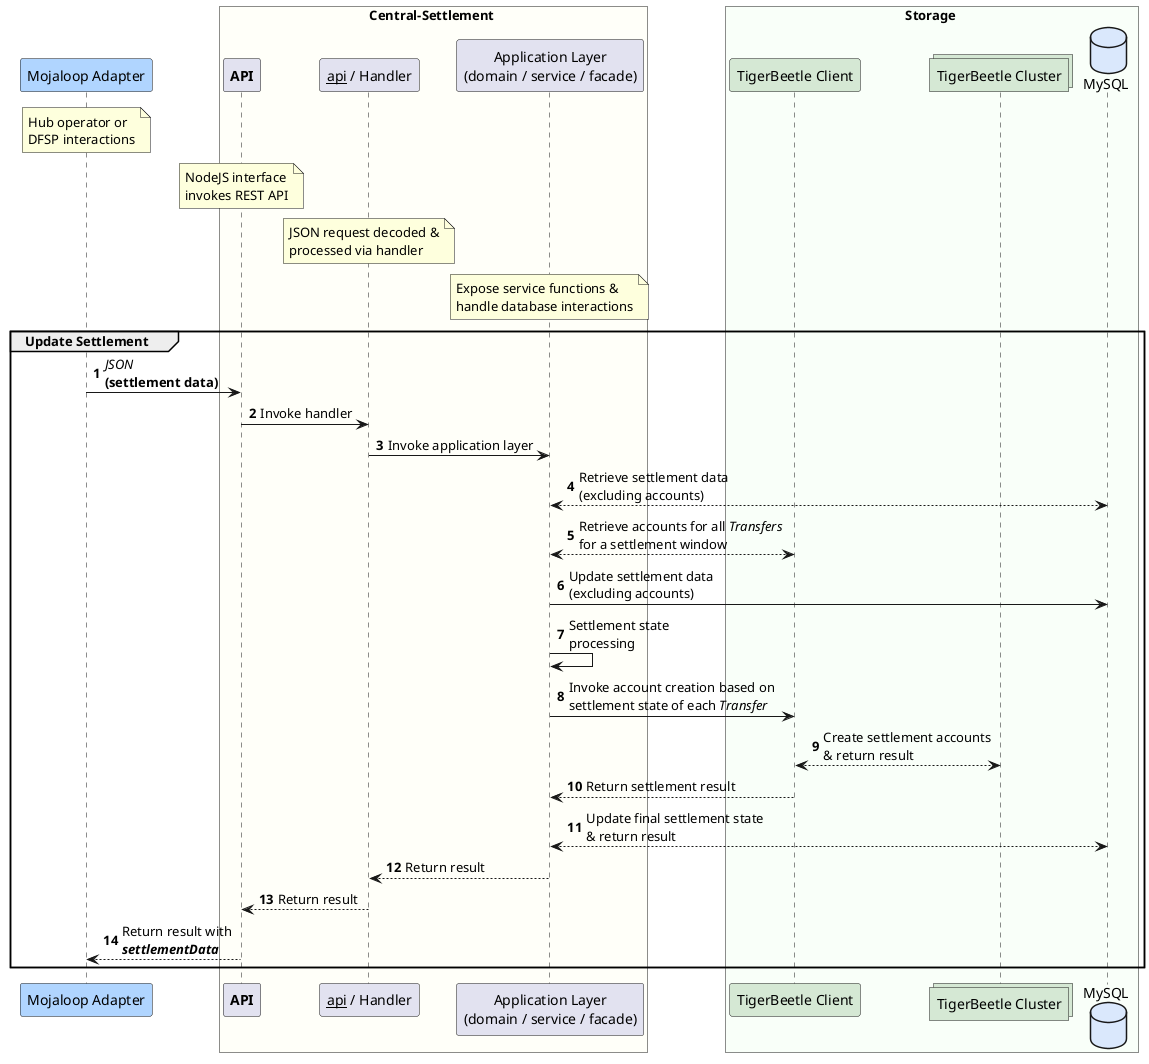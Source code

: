 @startuml

participant "Mojaloop Adapter" as dfsp #B0D5FF
note over dfsp
    Hub operator or
    DFSP interactions
end note

box Central-Settlement #FFFFF9
    participant "**API**" as cl_api
    participant "__api__ / Handler" as cs_handler
    participant "Application Layer\n(domain / service / facade)" as cs_domain

note over cl_api
        NodeJS interface
        invokes REST API
    end note

    note over cs_handler
        JSON request decoded &
        processed via handler
    end note

    note over cs_domain
        Expose service functions &
        handle database interactions
    end note

end box

box Storage #F9FFF9
	participant "TigerBeetle Client" as tb_client #D5E8D4
	collections "TigerBeetle Cluster" as tb_nodes #D5E8D4
	database "MySQL" as cl_db #DAE8FC
end box

autonumber
group Update Settlement
    dfsp -> cl_api : //JSON// \n**(settlement data)**
    cl_api -> cs_handler : Invoke handler
    cs_handler -> cs_domain : Invoke application layer
    cs_domain <--> cl_db : Retrieve settlement data \n(excluding accounts)
    cs_domain <--> tb_client : Retrieve accounts for all //Transfers// \nfor a settlement window
    cs_domain -> cl_db : Update settlement data \n(excluding accounts)
    cs_domain -> cs_domain : Settlement state \nprocessing
    cs_domain -> tb_client : Invoke account creation based on \nsettlement state of each //Transfer//
    tb_client <--> tb_nodes : Create settlement accounts \n& return result
    tb_client --> cs_domain : Return settlement result
    cs_domain <--> cl_db : Update final settlement state \n& return result
    cs_domain --> cs_handler : Return result
    cs_handler --> cl_api : Return result
    cl_api --> dfsp : Return result with \n//**settlementData**//
end

@enduml
